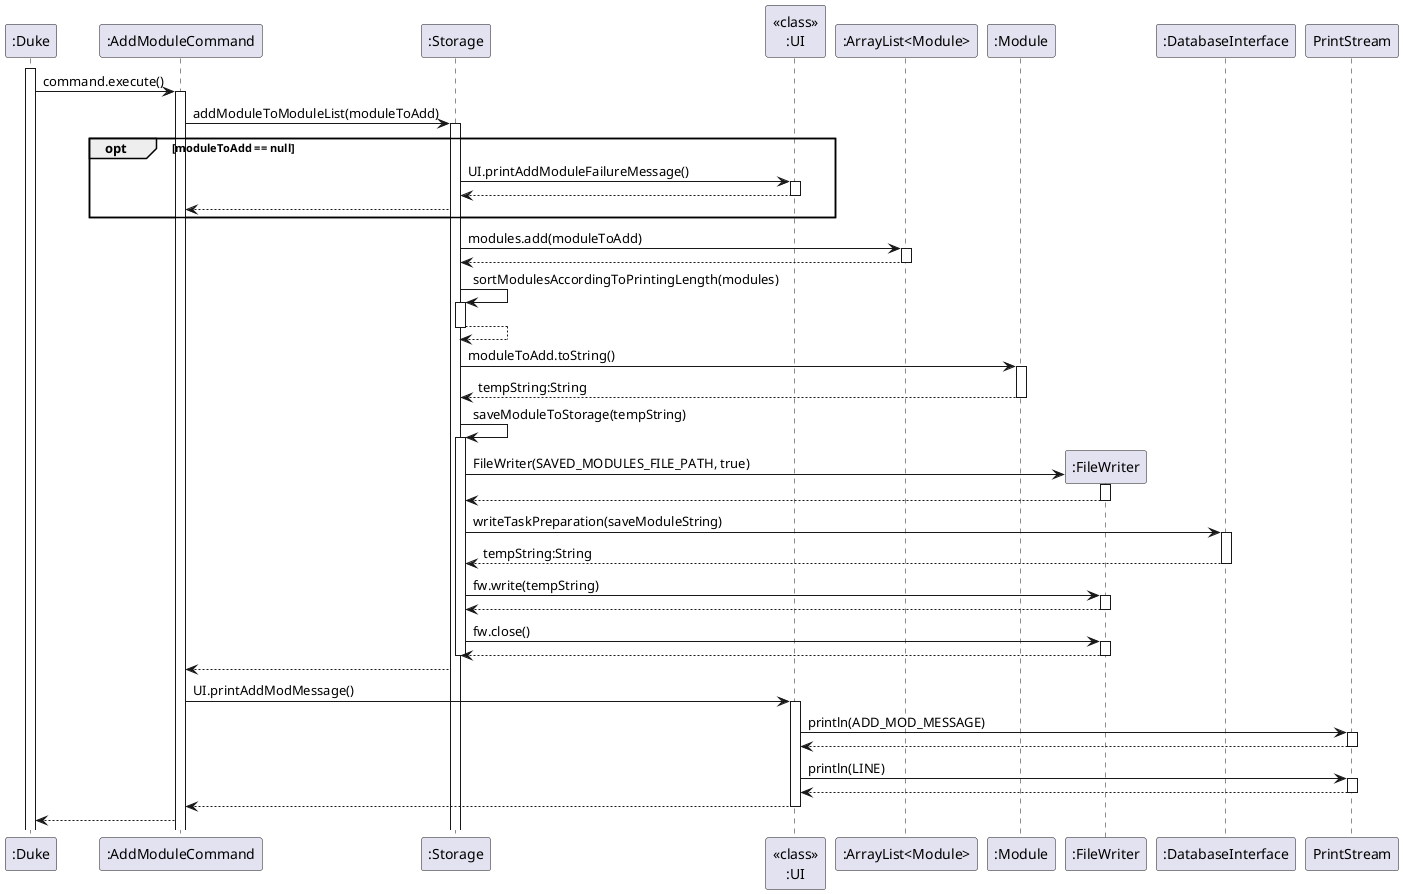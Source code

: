 @startuml
'https://plantuml.com/sequence-diagram
activate ":Duke"
":Duke" -> ":AddModuleCommand" : command.execute()
activate ":AddModuleCommand"
":AddModuleCommand" -> ":Storage" : addModuleToModuleList(moduleToAdd)
activate ":Storage"
opt moduleToAdd == null
":Storage" -> "<<class>>\n:UI" : UI.printAddModuleFailureMessage()
activate "<<class>>\n:UI"
":Storage" <-- "<<class>>\n:UI"
deactivate "<<class>>\n:UI"
":AddModuleCommand"<-- ":Storage"
end

":Storage" -> ":ArrayList<Module>" : modules.add(moduleToAdd)
activate ":ArrayList<Module>"
":Storage" <-- ":ArrayList<Module>"
deactivate ":ArrayList<Module>"

":Storage" -> ":Storage": sortModulesAccordingToPrintingLength(modules)
activate ":Storage"
":Storage" --> ":Storage":
deactivate ":Storage"

":Storage" -> ":Module" : moduleToAdd.toString()
activate ":Module"
":Storage" <-- ":Module" : tempString:String
deactivate ":Module"
":Storage" -> ":Storage" : saveModuleToStorage(tempString)
activate ":Storage"
create ":FileWriter"
":Storage" -> ":FileWriter" : FileWriter(SAVED_MODULES_FILE_PATH, true)
activate ":FileWriter"
":Storage" <-- ":FileWriter"
deactivate ":FileWriter"
":Storage" -> ":DatabaseInterface" : writeTaskPreparation(saveModuleString)
activate ":DatabaseInterface"
":Storage" <-- ":DatabaseInterface" : tempString:String
deactivate ":DatabaseInterface"
":Storage" -> ":FileWriter" : fw.write(tempString)
activate ":FileWriter"
":Storage" <-- ":FileWriter"
deactivate ":FileWriter"
":Storage" -> ":FileWriter" : fw.close()
activate ":FileWriter"
":Storage" <-- ":FileWriter"
deactivate ":FileWriter"
deactivate ":Storage"
":AddModuleCommand" <-- ":Storage"
":AddModuleCommand" -> "<<class>>\n:UI" : UI.printAddModMessage()
activate "<<class>>\n:UI"
"<<class>>\n:UI" -> PrintStream :  println(ADD_MOD_MESSAGE)
activate PrintStream
"<<class>>\n:UI" <-- PrintStream
deactivate PrintStream
"<<class>>\n:UI" -> PrintStream :  println(LINE)
activate PrintStream
"<<class>>\n:UI" <-- PrintStream
deactivate PrintStream
":AddModuleCommand" <-- "<<class>>\n:UI"
deactivate "<<class>>\n:UI"
":Duke" <-- ":AddModuleCommand"


@enduml